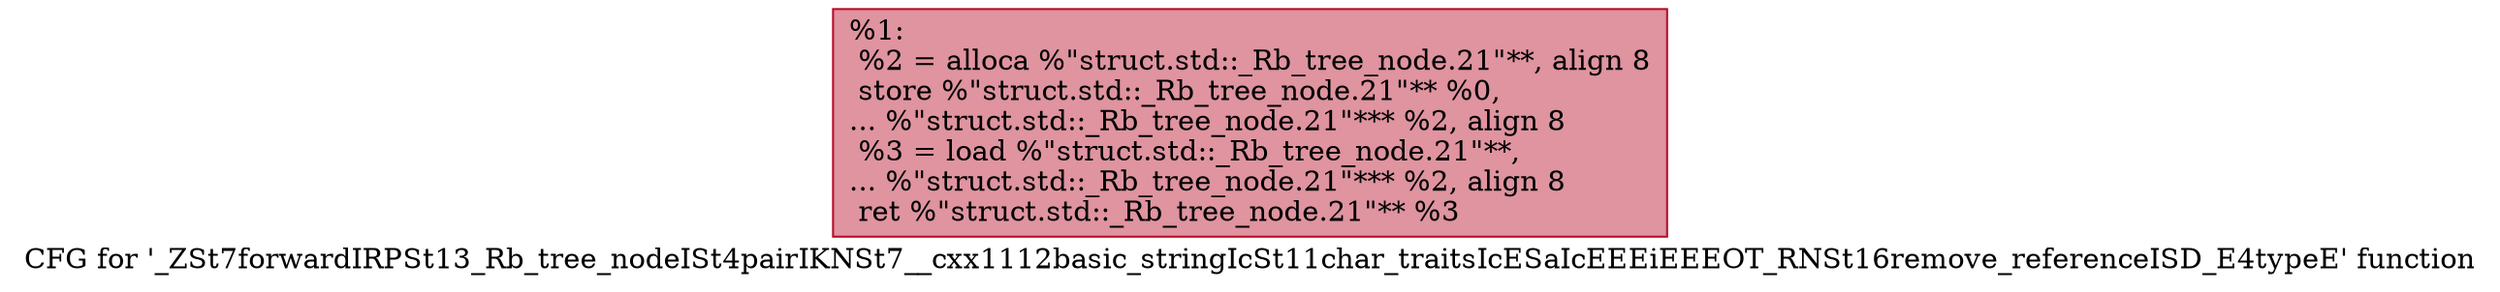 digraph "CFG for '_ZSt7forwardIRPSt13_Rb_tree_nodeISt4pairIKNSt7__cxx1112basic_stringIcSt11char_traitsIcESaIcEEEiEEEOT_RNSt16remove_referenceISD_E4typeE' function" {
	label="CFG for '_ZSt7forwardIRPSt13_Rb_tree_nodeISt4pairIKNSt7__cxx1112basic_stringIcSt11char_traitsIcESaIcEEEiEEEOT_RNSt16remove_referenceISD_E4typeE' function";

	Node0x55a846807eb0 [shape=record,color="#b70d28ff", style=filled, fillcolor="#b70d2870",label="{%1:\l  %2 = alloca %\"struct.std::_Rb_tree_node.21\"**, align 8\l  store %\"struct.std::_Rb_tree_node.21\"** %0,\l... %\"struct.std::_Rb_tree_node.21\"*** %2, align 8\l  %3 = load %\"struct.std::_Rb_tree_node.21\"**,\l... %\"struct.std::_Rb_tree_node.21\"*** %2, align 8\l  ret %\"struct.std::_Rb_tree_node.21\"** %3\l}"];
}

